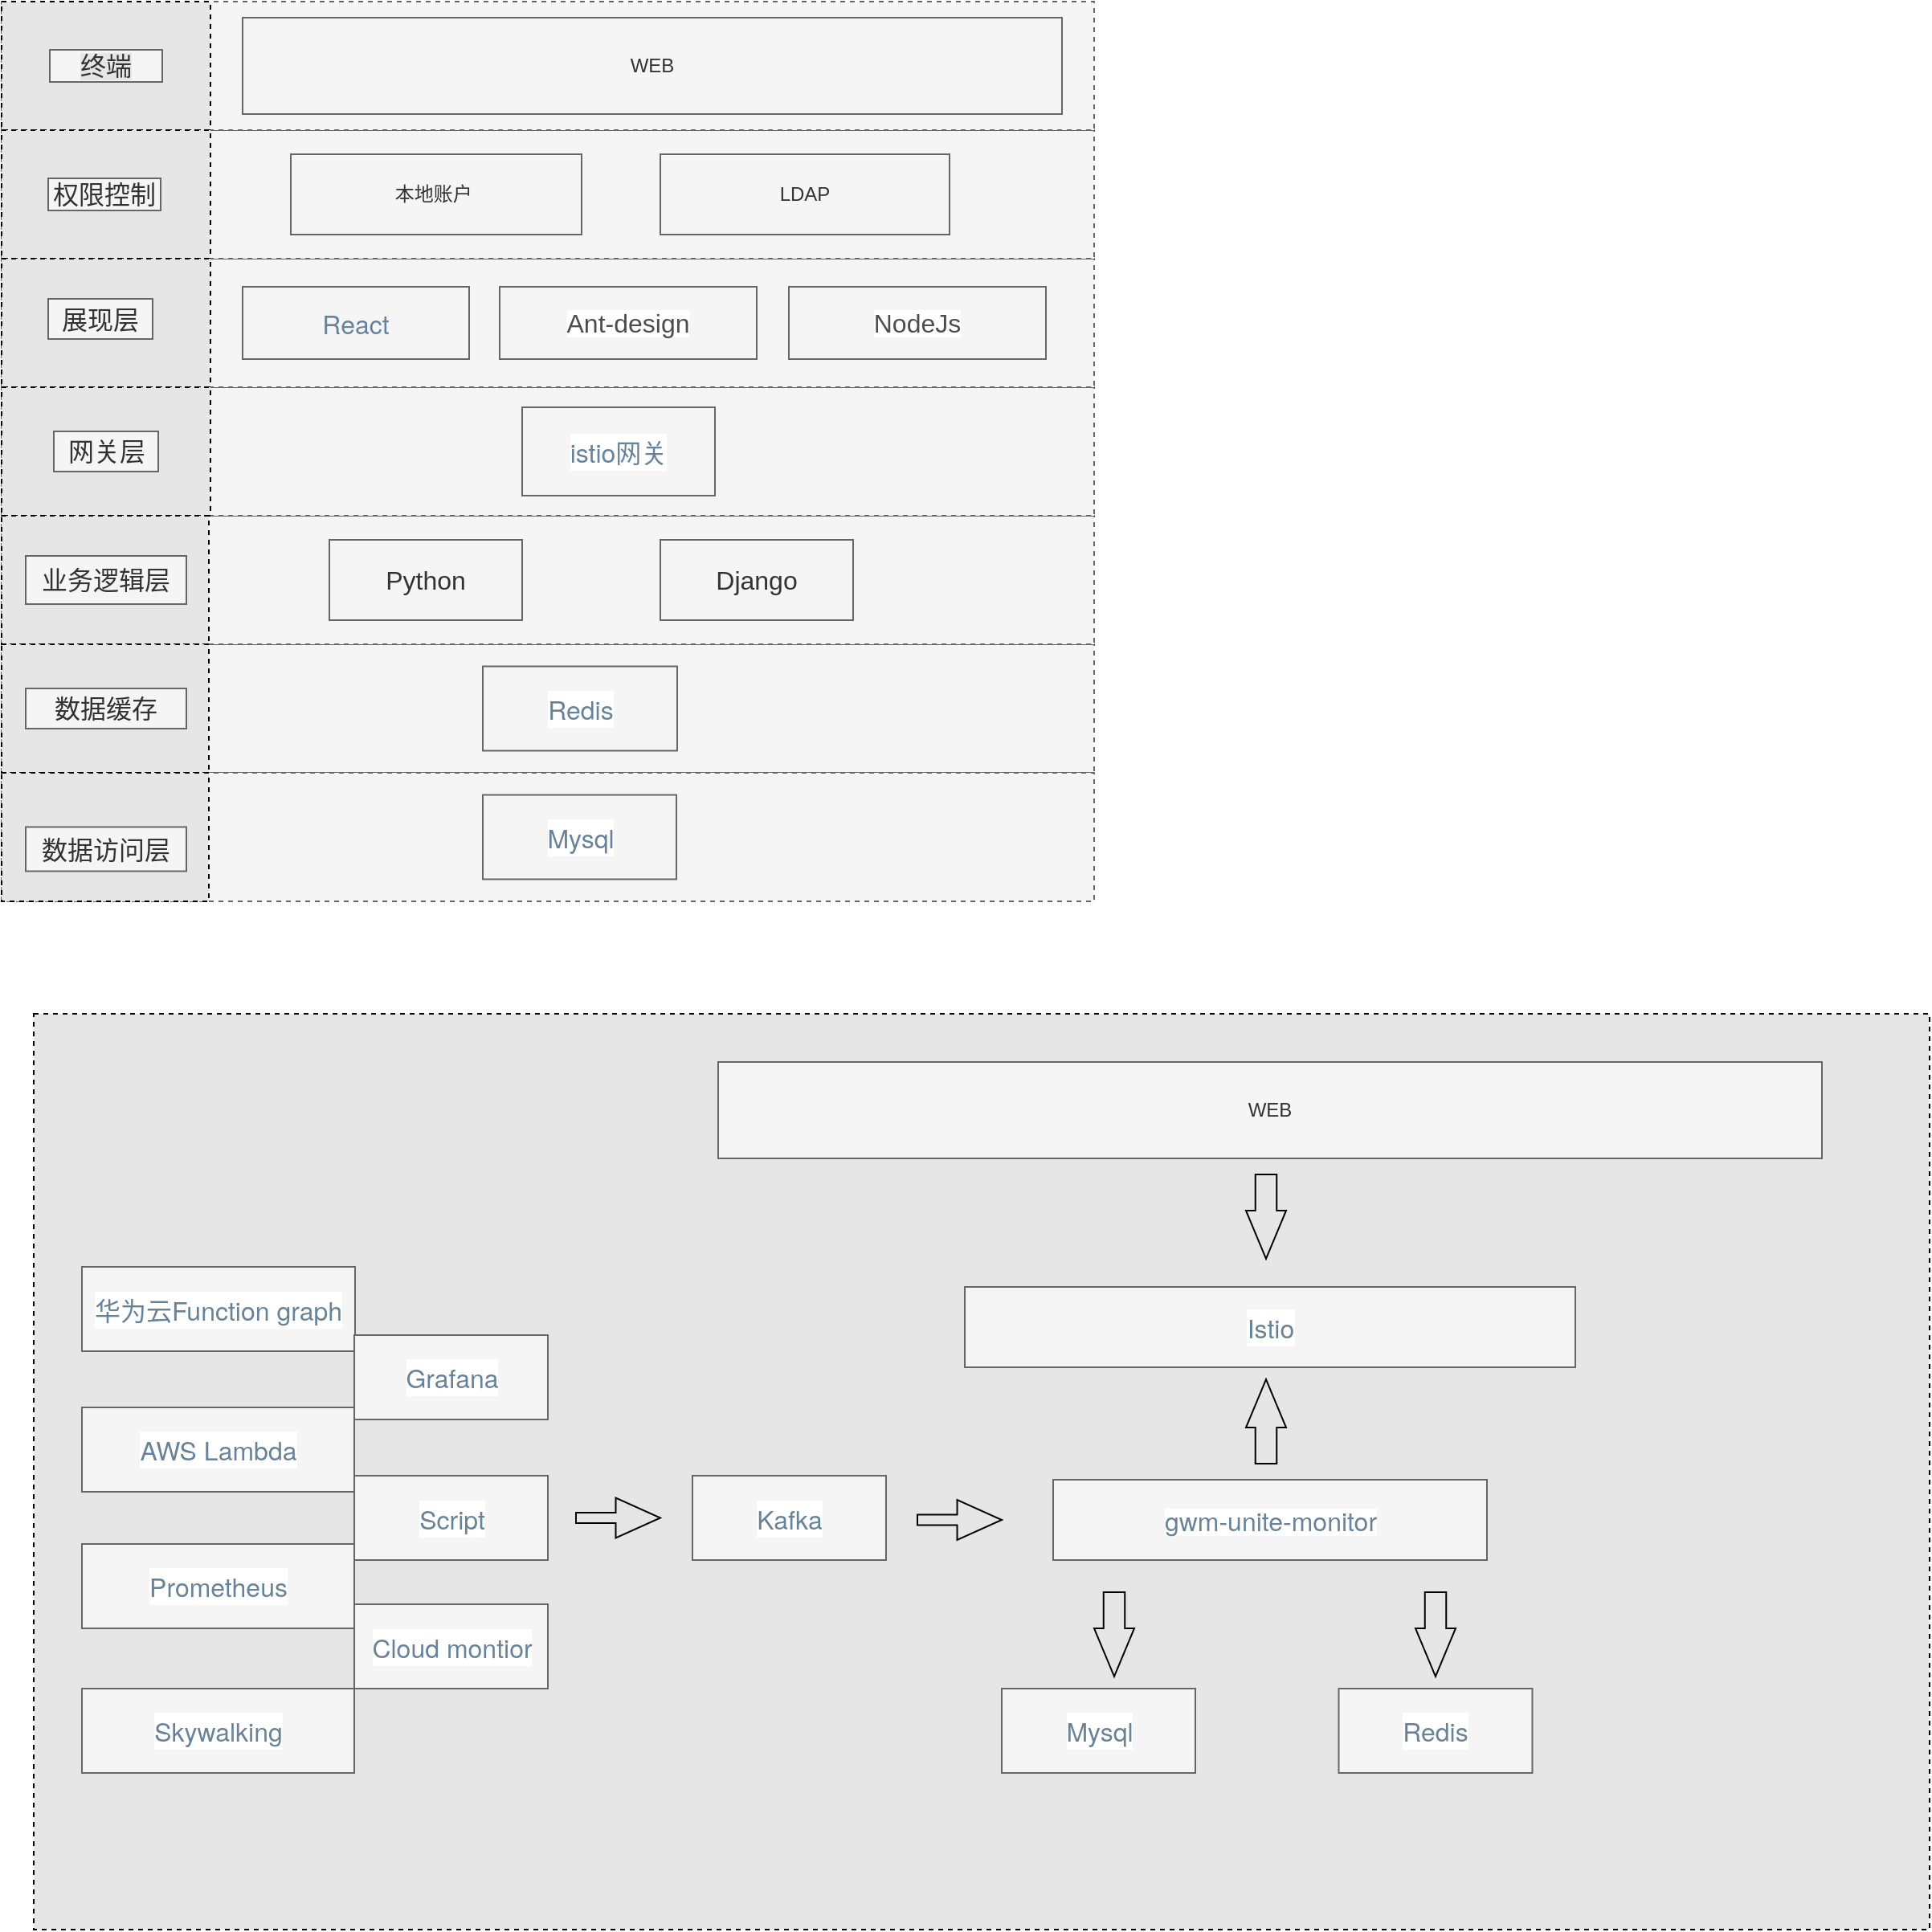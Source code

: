 <mxfile version="15.1.2" type="github">
  <diagram id="tznZErBPPmd9m9mybXFn" name="第 1 页">
    <mxGraphModel dx="1422" dy="706" grid="1" gridSize="10" guides="1" tooltips="1" connect="1" arrows="1" fold="1" page="1" pageScale="1" pageWidth="827" pageHeight="1169" math="0" shadow="0">
      <root>
        <mxCell id="0" />
        <mxCell id="1" parent="0" />
        <mxCell id="WTTCFvEiVQJhgHqV70Xt-83" value="" style="rounded=0;whiteSpace=wrap;html=1;shadow=0;glass=0;dashed=1;sketch=0;fillColor=#E6E6E6;" vertex="1" parent="1">
          <mxGeometry x="110" y="710" width="1180" height="570" as="geometry" />
        </mxCell>
        <mxCell id="WTTCFvEiVQJhgHqV70Xt-27" value="" style="rounded=0;whiteSpace=wrap;html=1;dashed=1;fillColor=#f5f5f5;strokeColor=#666666;fontColor=#333333;" vertex="1" parent="1">
          <mxGeometry x="90" y="480" width="680" height="80" as="geometry" />
        </mxCell>
        <mxCell id="WTTCFvEiVQJhgHqV70Xt-25" value="" style="rounded=0;whiteSpace=wrap;html=1;dashed=1;fillColor=#f5f5f5;strokeColor=#666666;fontColor=#333333;" vertex="1" parent="1">
          <mxGeometry x="90" y="560" width="680" height="80" as="geometry" />
        </mxCell>
        <mxCell id="WTTCFvEiVQJhgHqV70Xt-24" value="" style="rounded=0;whiteSpace=wrap;html=1;dashed=1;fillColor=#f5f5f5;strokeColor=#666666;fontColor=#333333;" vertex="1" parent="1">
          <mxGeometry x="90" y="400" width="680" height="80" as="geometry" />
        </mxCell>
        <mxCell id="WTTCFvEiVQJhgHqV70Xt-22" value="" style="rounded=0;whiteSpace=wrap;html=1;dashed=1;fillColor=#f5f5f5;strokeColor=#666666;fontColor=#333333;" vertex="1" parent="1">
          <mxGeometry x="90" y="320" width="680" height="80" as="geometry" />
        </mxCell>
        <mxCell id="WTTCFvEiVQJhgHqV70Xt-20" value="" style="rounded=0;whiteSpace=wrap;html=1;dashed=1;fillColor=#f5f5f5;strokeColor=#666666;fontColor=#333333;" vertex="1" parent="1">
          <mxGeometry x="90" y="240" width="680" height="80" as="geometry" />
        </mxCell>
        <mxCell id="WTTCFvEiVQJhgHqV70Xt-19" value="" style="rounded=0;whiteSpace=wrap;html=1;dashed=1;fillColor=#f5f5f5;strokeColor=#666666;fontColor=#333333;" vertex="1" parent="1">
          <mxGeometry x="90" y="160" width="680" height="80" as="geometry" />
        </mxCell>
        <mxCell id="WTTCFvEiVQJhgHqV70Xt-18" value="" style="rounded=0;whiteSpace=wrap;html=1;dashed=1;fillColor=#f5f5f5;strokeColor=#666666;fontColor=#333333;" vertex="1" parent="1">
          <mxGeometry x="90" y="80" width="680" height="80" as="geometry" />
        </mxCell>
        <mxCell id="WTTCFvEiVQJhgHqV70Xt-1" value="WEB" style="rounded=0;whiteSpace=wrap;html=1;fillColor=#f5f5f5;strokeColor=#666666;fontColor=#333333;" vertex="1" parent="1">
          <mxGeometry x="240" y="90" width="510" height="60" as="geometry" />
        </mxCell>
        <mxCell id="WTTCFvEiVQJhgHqV70Xt-2" value="&lt;font color=&quot;#67839c&quot; face=&quot;helvetica neue, helvetica, arial, sans-serif&quot;&gt;&lt;span style=&quot;font-size: 16px&quot;&gt;React&lt;/span&gt;&lt;/font&gt;" style="rounded=0;whiteSpace=wrap;html=1;fillColor=#f5f5f5;strokeColor=#666666;fontColor=#333333;" vertex="1" parent="1">
          <mxGeometry x="240" y="257.5" width="141" height="45" as="geometry" />
        </mxCell>
        <mxCell id="WTTCFvEiVQJhgHqV70Xt-5" value="本地账户&lt;span style=&quot;white-space: pre&quot;&gt; &lt;/span&gt;" style="rounded=0;whiteSpace=wrap;html=1;fillColor=#f5f5f5;strokeColor=#666666;fontColor=#333333;" vertex="1" parent="1">
          <mxGeometry x="270" y="175" width="181" height="50" as="geometry" />
        </mxCell>
        <mxCell id="WTTCFvEiVQJhgHqV70Xt-6" value="LDAP" style="rounded=0;whiteSpace=wrap;html=1;fillColor=#f5f5f5;strokeColor=#666666;fontColor=#333333;" vertex="1" parent="1">
          <mxGeometry x="500" y="175" width="180" height="50" as="geometry" />
        </mxCell>
        <mxCell id="WTTCFvEiVQJhgHqV70Xt-9" value="&lt;font style=&quot;font-size: 16px&quot;&gt;Python&lt;/font&gt;" style="rounded=0;whiteSpace=wrap;html=1;fillColor=#f5f5f5;strokeColor=#666666;fontColor=#333333;" vertex="1" parent="1">
          <mxGeometry x="294" y="415" width="120" height="50" as="geometry" />
        </mxCell>
        <mxCell id="WTTCFvEiVQJhgHqV70Xt-10" value="&lt;font color=&quot;#67839c&quot; face=&quot;helvetica neue, helvetica, arial, sans-serif&quot;&gt;&lt;span style=&quot;font-size: 16px ; background-color: rgb(255 , 255 , 255)&quot;&gt;istio网关&lt;/span&gt;&lt;/font&gt;" style="rounded=0;whiteSpace=wrap;html=1;fillColor=#f5f5f5;strokeColor=#666666;fontColor=#333333;" vertex="1" parent="1">
          <mxGeometry x="414" y="332.5" width="120" height="55" as="geometry" />
        </mxCell>
        <mxCell id="WTTCFvEiVQJhgHqV70Xt-16" value="&lt;font color=&quot;#67839c&quot; face=&quot;helvetica neue, helvetica, arial, sans-serif&quot;&gt;&lt;span style=&quot;font-size: 16px ; background-color: rgb(255 , 255 , 255)&quot;&gt;Mysql&lt;/span&gt;&lt;/font&gt;" style="rounded=0;whiteSpace=wrap;html=1;fillColor=#f5f5f5;strokeColor=#666666;fontColor=#333333;" vertex="1" parent="1">
          <mxGeometry x="389.5" y="573.75" width="120.5" height="52.5" as="geometry" />
        </mxCell>
        <mxCell id="WTTCFvEiVQJhgHqV70Xt-26" value="&lt;span style=&quot;color: rgb(77 , 77 , 77) ; font-family: , &amp;#34;sf ui text&amp;#34; , &amp;#34;arial&amp;#34; , &amp;#34;pingfang sc&amp;#34; , &amp;#34;hiragino sans gb&amp;#34; , &amp;#34;microsoft yahei&amp;#34; , &amp;#34;wenquanyi micro hei&amp;#34; , sans-serif , &amp;#34;simhei&amp;#34; , &amp;#34;simsun&amp;#34; ; font-size: 16px ; background-color: rgb(255 , 255 , 255)&quot;&gt;Ant-design&lt;/span&gt;" style="rounded=0;whiteSpace=wrap;html=1;fillColor=#f5f5f5;strokeColor=#666666;fontColor=#333333;" vertex="1" parent="1">
          <mxGeometry x="400" y="257.5" width="160" height="45" as="geometry" />
        </mxCell>
        <mxCell id="WTTCFvEiVQJhgHqV70Xt-28" value="&lt;font color=&quot;#67839c&quot; face=&quot;helvetica neue, helvetica, arial, sans-serif&quot;&gt;&lt;span style=&quot;font-size: 16px ; background-color: rgb(255 , 255 , 255)&quot;&gt;Redis&lt;/span&gt;&lt;/font&gt;" style="rounded=0;whiteSpace=wrap;html=1;fillColor=#f5f5f5;strokeColor=#666666;fontColor=#333333;" vertex="1" parent="1">
          <mxGeometry x="389.5" y="493.75" width="121" height="52.5" as="geometry" />
        </mxCell>
        <mxCell id="WTTCFvEiVQJhgHqV70Xt-32" value="&lt;font color=&quot;#4d4d4d&quot;&gt;&lt;span style=&quot;font-size: 16px ; background-color: rgb(255 , 255 , 255)&quot;&gt;NodeJs&lt;/span&gt;&lt;/font&gt;" style="rounded=0;whiteSpace=wrap;html=1;fillColor=#f5f5f5;strokeColor=#666666;fontColor=#333333;" vertex="1" parent="1">
          <mxGeometry x="580" y="257.5" width="160" height="45" as="geometry" />
        </mxCell>
        <mxCell id="WTTCFvEiVQJhgHqV70Xt-33" value="&lt;font style=&quot;font-size: 16px&quot;&gt;Django&lt;/font&gt;" style="rounded=0;whiteSpace=wrap;html=1;fillColor=#f5f5f5;strokeColor=#666666;fontColor=#333333;" vertex="1" parent="1">
          <mxGeometry x="500" y="415" width="120" height="50" as="geometry" />
        </mxCell>
        <mxCell id="WTTCFvEiVQJhgHqV70Xt-34" value="" style="rounded=0;whiteSpace=wrap;html=1;shadow=0;glass=0;dashed=1;sketch=0;fillColor=#E6E6E6;" vertex="1" parent="1">
          <mxGeometry x="90" y="80" width="130" height="80" as="geometry" />
        </mxCell>
        <mxCell id="WTTCFvEiVQJhgHqV70Xt-3" value="&lt;font style=&quot;font-size: 16px ; background-color: rgb(230 , 230 , 230)&quot;&gt;终端&lt;/font&gt;" style="text;html=1;align=center;verticalAlign=middle;whiteSpace=wrap;rounded=0;fontSize=16;fillColor=#f5f5f5;strokeColor=#666666;fontColor=#333333;" vertex="1" parent="1">
          <mxGeometry x="120" y="110" width="70" height="20" as="geometry" />
        </mxCell>
        <mxCell id="WTTCFvEiVQJhgHqV70Xt-35" value="" style="rounded=0;whiteSpace=wrap;html=1;shadow=0;glass=0;dashed=1;sketch=0;fillColor=#E6E6E6;" vertex="1" parent="1">
          <mxGeometry x="90" y="160" width="130" height="80" as="geometry" />
        </mxCell>
        <mxCell id="WTTCFvEiVQJhgHqV70Xt-7" value="&lt;font style=&quot;font-size: 16px&quot;&gt;权限控制&lt;/font&gt;" style="text;html=1;align=center;verticalAlign=middle;whiteSpace=wrap;rounded=0;shadow=0;sketch=0;glass=0;fillColor=#f5f5f5;strokeColor=#666666;fontColor=#333333;" vertex="1" parent="1">
          <mxGeometry x="119" y="190" width="70" height="20" as="geometry" />
        </mxCell>
        <mxCell id="WTTCFvEiVQJhgHqV70Xt-36" value="" style="rounded=0;whiteSpace=wrap;html=1;shadow=0;glass=0;dashed=1;sketch=0;fillColor=#E6E6E6;" vertex="1" parent="1">
          <mxGeometry x="90" y="240" width="130" height="80" as="geometry" />
        </mxCell>
        <mxCell id="WTTCFvEiVQJhgHqV70Xt-4" value="&lt;font style=&quot;font-size: 16px&quot;&gt;展现层&lt;/font&gt;" style="text;html=1;align=center;verticalAlign=middle;whiteSpace=wrap;rounded=0;fillColor=#f5f5f5;strokeColor=#666666;fontColor=#333333;" vertex="1" parent="1">
          <mxGeometry x="119" y="265" width="65" height="25" as="geometry" />
        </mxCell>
        <mxCell id="WTTCFvEiVQJhgHqV70Xt-37" value="" style="rounded=0;whiteSpace=wrap;html=1;shadow=0;glass=0;dashed=1;sketch=0;fillColor=#E6E6E6;" vertex="1" parent="1">
          <mxGeometry x="90" y="320" width="130" height="80" as="geometry" />
        </mxCell>
        <mxCell id="WTTCFvEiVQJhgHqV70Xt-23" value="&lt;font style=&quot;font-size: 16px&quot;&gt;网关层&lt;/font&gt;" style="text;html=1;align=center;verticalAlign=middle;whiteSpace=wrap;rounded=0;fillColor=#f5f5f5;strokeColor=#666666;fontColor=#333333;" vertex="1" parent="1">
          <mxGeometry x="122.5" y="347.5" width="65" height="25" as="geometry" />
        </mxCell>
        <mxCell id="WTTCFvEiVQJhgHqV70Xt-38" value="" style="rounded=0;whiteSpace=wrap;html=1;shadow=0;glass=0;dashed=1;sketch=0;fillColor=#E6E6E6;" vertex="1" parent="1">
          <mxGeometry x="90" y="400" width="129" height="80" as="geometry" />
        </mxCell>
        <mxCell id="WTTCFvEiVQJhgHqV70Xt-8" value="&lt;font style=&quot;font-size: 16px&quot;&gt;业务逻辑层&lt;/font&gt;" style="text;html=1;align=center;verticalAlign=middle;whiteSpace=wrap;rounded=0;fillColor=#f5f5f5;strokeColor=#666666;fontColor=#333333;" vertex="1" parent="1">
          <mxGeometry x="105" y="425" width="100" height="30" as="geometry" />
        </mxCell>
        <mxCell id="WTTCFvEiVQJhgHqV70Xt-39" value="" style="rounded=0;whiteSpace=wrap;html=1;shadow=0;glass=0;dashed=1;sketch=0;fillColor=#E6E6E6;" vertex="1" parent="1">
          <mxGeometry x="90" y="480" width="129" height="80" as="geometry" />
        </mxCell>
        <mxCell id="WTTCFvEiVQJhgHqV70Xt-30" value="&lt;span style=&quot;font-size: 16px&quot;&gt;数据缓存&lt;/span&gt;" style="text;html=1;align=center;verticalAlign=middle;whiteSpace=wrap;rounded=0;fillColor=#f5f5f5;strokeColor=#666666;fontColor=#333333;" vertex="1" parent="1">
          <mxGeometry x="105" y="507.5" width="100" height="25" as="geometry" />
        </mxCell>
        <mxCell id="WTTCFvEiVQJhgHqV70Xt-40" value="" style="rounded=0;whiteSpace=wrap;html=1;shadow=0;glass=0;dashed=1;sketch=0;fillColor=#E6E6E6;" vertex="1" parent="1">
          <mxGeometry x="90" y="560" width="129" height="80" as="geometry" />
        </mxCell>
        <mxCell id="WTTCFvEiVQJhgHqV70Xt-15" value="&lt;font style=&quot;font-size: 16px&quot;&gt;数据访问层&lt;/font&gt;" style="text;html=1;align=center;verticalAlign=middle;whiteSpace=wrap;rounded=0;fillColor=#f5f5f5;strokeColor=#666666;fontColor=#333333;" vertex="1" parent="1">
          <mxGeometry x="105" y="593.75" width="100" height="27.5" as="geometry" />
        </mxCell>
        <mxCell id="WTTCFvEiVQJhgHqV70Xt-41" value="&lt;font color=&quot;#67839c&quot; face=&quot;helvetica neue, helvetica, arial, sans-serif&quot;&gt;&lt;span style=&quot;font-size: 16px ; background-color: rgb(255 , 255 , 255)&quot;&gt;华为云Function graph&lt;/span&gt;&lt;/font&gt;" style="rounded=0;whiteSpace=wrap;html=1;fillColor=#f5f5f5;strokeColor=#666666;fontColor=#333333;" vertex="1" parent="1">
          <mxGeometry x="140" y="867.5" width="170" height="52.5" as="geometry" />
        </mxCell>
        <mxCell id="WTTCFvEiVQJhgHqV70Xt-42" value="&lt;font color=&quot;#67839c&quot; face=&quot;helvetica neue, helvetica, arial, sans-serif&quot;&gt;&lt;span style=&quot;font-size: 16px ; background-color: rgb(255 , 255 , 255)&quot;&gt;AWS Lambda&lt;/span&gt;&lt;/font&gt;" style="rounded=0;whiteSpace=wrap;html=1;fillColor=#f5f5f5;strokeColor=#666666;fontColor=#333333;" vertex="1" parent="1">
          <mxGeometry x="140" y="955" width="169.5" height="52.5" as="geometry" />
        </mxCell>
        <mxCell id="WTTCFvEiVQJhgHqV70Xt-43" value="&lt;font color=&quot;#67839c&quot; face=&quot;helvetica neue, helvetica, arial, sans-serif&quot;&gt;&lt;span style=&quot;font-size: 16px ; background-color: rgb(255 , 255 , 255)&quot;&gt;Skywalking&lt;/span&gt;&lt;/font&gt;" style="rounded=0;whiteSpace=wrap;html=1;fillColor=#f5f5f5;strokeColor=#666666;fontColor=#333333;" vertex="1" parent="1">
          <mxGeometry x="140" y="1130" width="169.5" height="52.5" as="geometry" />
        </mxCell>
        <mxCell id="WTTCFvEiVQJhgHqV70Xt-44" value="&lt;font color=&quot;#67839c&quot; face=&quot;helvetica neue, helvetica, arial, sans-serif&quot;&gt;&lt;span style=&quot;font-size: 16px ; background-color: rgb(255 , 255 , 255)&quot;&gt;Prometheus&lt;/span&gt;&lt;/font&gt;" style="rounded=0;whiteSpace=wrap;html=1;fillColor=#f5f5f5;strokeColor=#666666;fontColor=#333333;" vertex="1" parent="1">
          <mxGeometry x="140" y="1040" width="169.5" height="52.5" as="geometry" />
        </mxCell>
        <mxCell id="WTTCFvEiVQJhgHqV70Xt-45" value="&lt;font color=&quot;#67839c&quot; face=&quot;helvetica neue, helvetica, arial, sans-serif&quot;&gt;&lt;span style=&quot;font-size: 16px ; background-color: rgb(255 , 255 , 255)&quot;&gt;Script&lt;/span&gt;&lt;/font&gt;" style="rounded=0;whiteSpace=wrap;html=1;fillColor=#f5f5f5;strokeColor=#666666;fontColor=#333333;" vertex="1" parent="1">
          <mxGeometry x="309.5" y="997.5" width="120.5" height="52.5" as="geometry" />
        </mxCell>
        <mxCell id="WTTCFvEiVQJhgHqV70Xt-46" value="&lt;font color=&quot;#67839c&quot; face=&quot;helvetica neue, helvetica, arial, sans-serif&quot;&gt;&lt;span style=&quot;font-size: 16px ; background-color: rgb(255 , 255 , 255)&quot;&gt;Grafana&lt;/span&gt;&lt;/font&gt;" style="rounded=0;whiteSpace=wrap;html=1;fillColor=#f5f5f5;strokeColor=#666666;fontColor=#333333;" vertex="1" parent="1">
          <mxGeometry x="309.5" y="910" width="120.5" height="52.5" as="geometry" />
        </mxCell>
        <mxCell id="WTTCFvEiVQJhgHqV70Xt-47" value="&lt;font color=&quot;#67839c&quot; face=&quot;helvetica neue, helvetica, arial, sans-serif&quot;&gt;&lt;span style=&quot;font-size: 16px ; background-color: rgb(255 , 255 , 255)&quot;&gt;Cloud montior&lt;/span&gt;&lt;/font&gt;" style="rounded=0;whiteSpace=wrap;html=1;fillColor=#f5f5f5;strokeColor=#666666;fontColor=#333333;" vertex="1" parent="1">
          <mxGeometry x="309.5" y="1077.5" width="120.5" height="52.5" as="geometry" />
        </mxCell>
        <mxCell id="WTTCFvEiVQJhgHqV70Xt-49" value="&lt;font color=&quot;#67839c&quot; face=&quot;helvetica neue, helvetica, arial, sans-serif&quot;&gt;&lt;span style=&quot;background-color: rgb(255 , 255 , 255)&quot;&gt;&lt;span style=&quot;font-size: 16px&quot;&gt;gwm-unite-&lt;/span&gt;&lt;span style=&quot;font-size: 16px&quot;&gt;monitor&lt;/span&gt;&lt;/span&gt;&lt;/font&gt;" style="rounded=0;whiteSpace=wrap;html=1;fillColor=#f5f5f5;strokeColor=#666666;fontColor=#333333;" vertex="1" parent="1">
          <mxGeometry x="744.5" y="1000" width="270" height="50" as="geometry" />
        </mxCell>
        <mxCell id="WTTCFvEiVQJhgHqV70Xt-52" value="&lt;font color=&quot;#67839c&quot; face=&quot;helvetica neue, helvetica, arial, sans-serif&quot;&gt;&lt;span style=&quot;font-size: 16px ; background-color: rgb(255 , 255 , 255)&quot;&gt;Istio&lt;/span&gt;&lt;/font&gt;" style="rounded=0;whiteSpace=wrap;html=1;fillColor=#f5f5f5;strokeColor=#666666;fontColor=#333333;" vertex="1" parent="1">
          <mxGeometry x="689.5" y="880" width="380" height="50" as="geometry" />
        </mxCell>
        <mxCell id="WTTCFvEiVQJhgHqV70Xt-66" value="" style="html=1;shadow=0;dashed=0;align=center;verticalAlign=middle;shape=mxgraph.arrows2.arrow;dy=0.47;dx=30;direction=north;notch=0;rounded=0;glass=0;sketch=0;fillColor=#E6E6E6;" vertex="1" parent="1">
          <mxGeometry x="864.5" y="937.5" width="25" height="52.5" as="geometry" />
        </mxCell>
        <mxCell id="WTTCFvEiVQJhgHqV70Xt-68" value="WEB" style="rounded=0;whiteSpace=wrap;html=1;fillColor=#f5f5f5;strokeColor=#666666;fontColor=#333333;" vertex="1" parent="1">
          <mxGeometry x="536" y="740" width="687" height="60" as="geometry" />
        </mxCell>
        <mxCell id="WTTCFvEiVQJhgHqV70Xt-70" value="" style="html=1;shadow=0;dashed=0;align=center;verticalAlign=middle;shape=mxgraph.arrows2.arrow;dy=0.47;dx=30;direction=south;notch=0;rounded=0;glass=0;sketch=0;fillColor=#E6E6E6;" vertex="1" parent="1">
          <mxGeometry x="864.5" y="810" width="25" height="52.5" as="geometry" />
        </mxCell>
        <mxCell id="WTTCFvEiVQJhgHqV70Xt-71" value="" style="html=1;shadow=0;dashed=0;align=center;verticalAlign=middle;shape=mxgraph.arrows2.arrow;dy=0.47;dx=30;direction=south;notch=0;rounded=0;glass=0;sketch=0;fillColor=#E6E6E6;" vertex="1" parent="1">
          <mxGeometry x="770" y="1070" width="25" height="52.5" as="geometry" />
        </mxCell>
        <mxCell id="WTTCFvEiVQJhgHqV70Xt-72" value="" style="html=1;shadow=0;dashed=0;align=center;verticalAlign=middle;shape=mxgraph.arrows2.arrow;dy=0.47;dx=30;direction=south;notch=0;rounded=0;glass=0;sketch=0;fillColor=#E6E6E6;" vertex="1" parent="1">
          <mxGeometry x="970" y="1070" width="25" height="52.5" as="geometry" />
        </mxCell>
        <mxCell id="WTTCFvEiVQJhgHqV70Xt-76" value="&lt;font color=&quot;#67839c&quot; face=&quot;helvetica neue, helvetica, arial, sans-serif&quot;&gt;&lt;span style=&quot;font-size: 16px ; background-color: rgb(255 , 255 , 255)&quot;&gt;Kafka&lt;/span&gt;&lt;/font&gt;" style="rounded=0;whiteSpace=wrap;html=1;fillColor=#f5f5f5;strokeColor=#666666;fontColor=#333333;" vertex="1" parent="1">
          <mxGeometry x="520" y="997.5" width="120.5" height="52.5" as="geometry" />
        </mxCell>
        <mxCell id="WTTCFvEiVQJhgHqV70Xt-77" value="" style="html=1;shadow=0;dashed=0;align=center;verticalAlign=middle;shape=mxgraph.arrows2.arrow;dy=0.74;dx=27.75;direction=east;notch=0;rounded=0;glass=0;sketch=0;fillColor=#E6E6E6;" vertex="1" parent="1">
          <mxGeometry x="447.5" y="1011.25" width="52.5" height="25" as="geometry" />
        </mxCell>
        <mxCell id="WTTCFvEiVQJhgHqV70Xt-78" value="" style="html=1;shadow=0;dashed=0;align=center;verticalAlign=middle;shape=mxgraph.arrows2.arrow;dy=0.74;dx=27.75;direction=east;notch=0;rounded=0;glass=0;sketch=0;fillColor=#E6E6E6;" vertex="1" parent="1">
          <mxGeometry x="660" y="1012.5" width="52.5" height="25" as="geometry" />
        </mxCell>
        <mxCell id="WTTCFvEiVQJhgHqV70Xt-80" value="&lt;font color=&quot;#67839c&quot; face=&quot;helvetica neue, helvetica, arial, sans-serif&quot;&gt;&lt;span style=&quot;font-size: 16px ; background-color: rgb(255 , 255 , 255)&quot;&gt;Mysql&lt;/span&gt;&lt;/font&gt;" style="rounded=0;whiteSpace=wrap;html=1;fillColor=#f5f5f5;strokeColor=#666666;fontColor=#333333;" vertex="1" parent="1">
          <mxGeometry x="712.5" y="1130" width="120.5" height="52.5" as="geometry" />
        </mxCell>
        <mxCell id="WTTCFvEiVQJhgHqV70Xt-81" value="&lt;font color=&quot;#67839c&quot; face=&quot;helvetica neue, helvetica, arial, sans-serif&quot;&gt;&lt;span style=&quot;font-size: 16px ; background-color: rgb(255 , 255 , 255)&quot;&gt;Redis&lt;/span&gt;&lt;/font&gt;" style="rounded=0;whiteSpace=wrap;html=1;fillColor=#f5f5f5;strokeColor=#666666;fontColor=#333333;" vertex="1" parent="1">
          <mxGeometry x="922.25" y="1130" width="120.5" height="52.5" as="geometry" />
        </mxCell>
      </root>
    </mxGraphModel>
  </diagram>
</mxfile>
